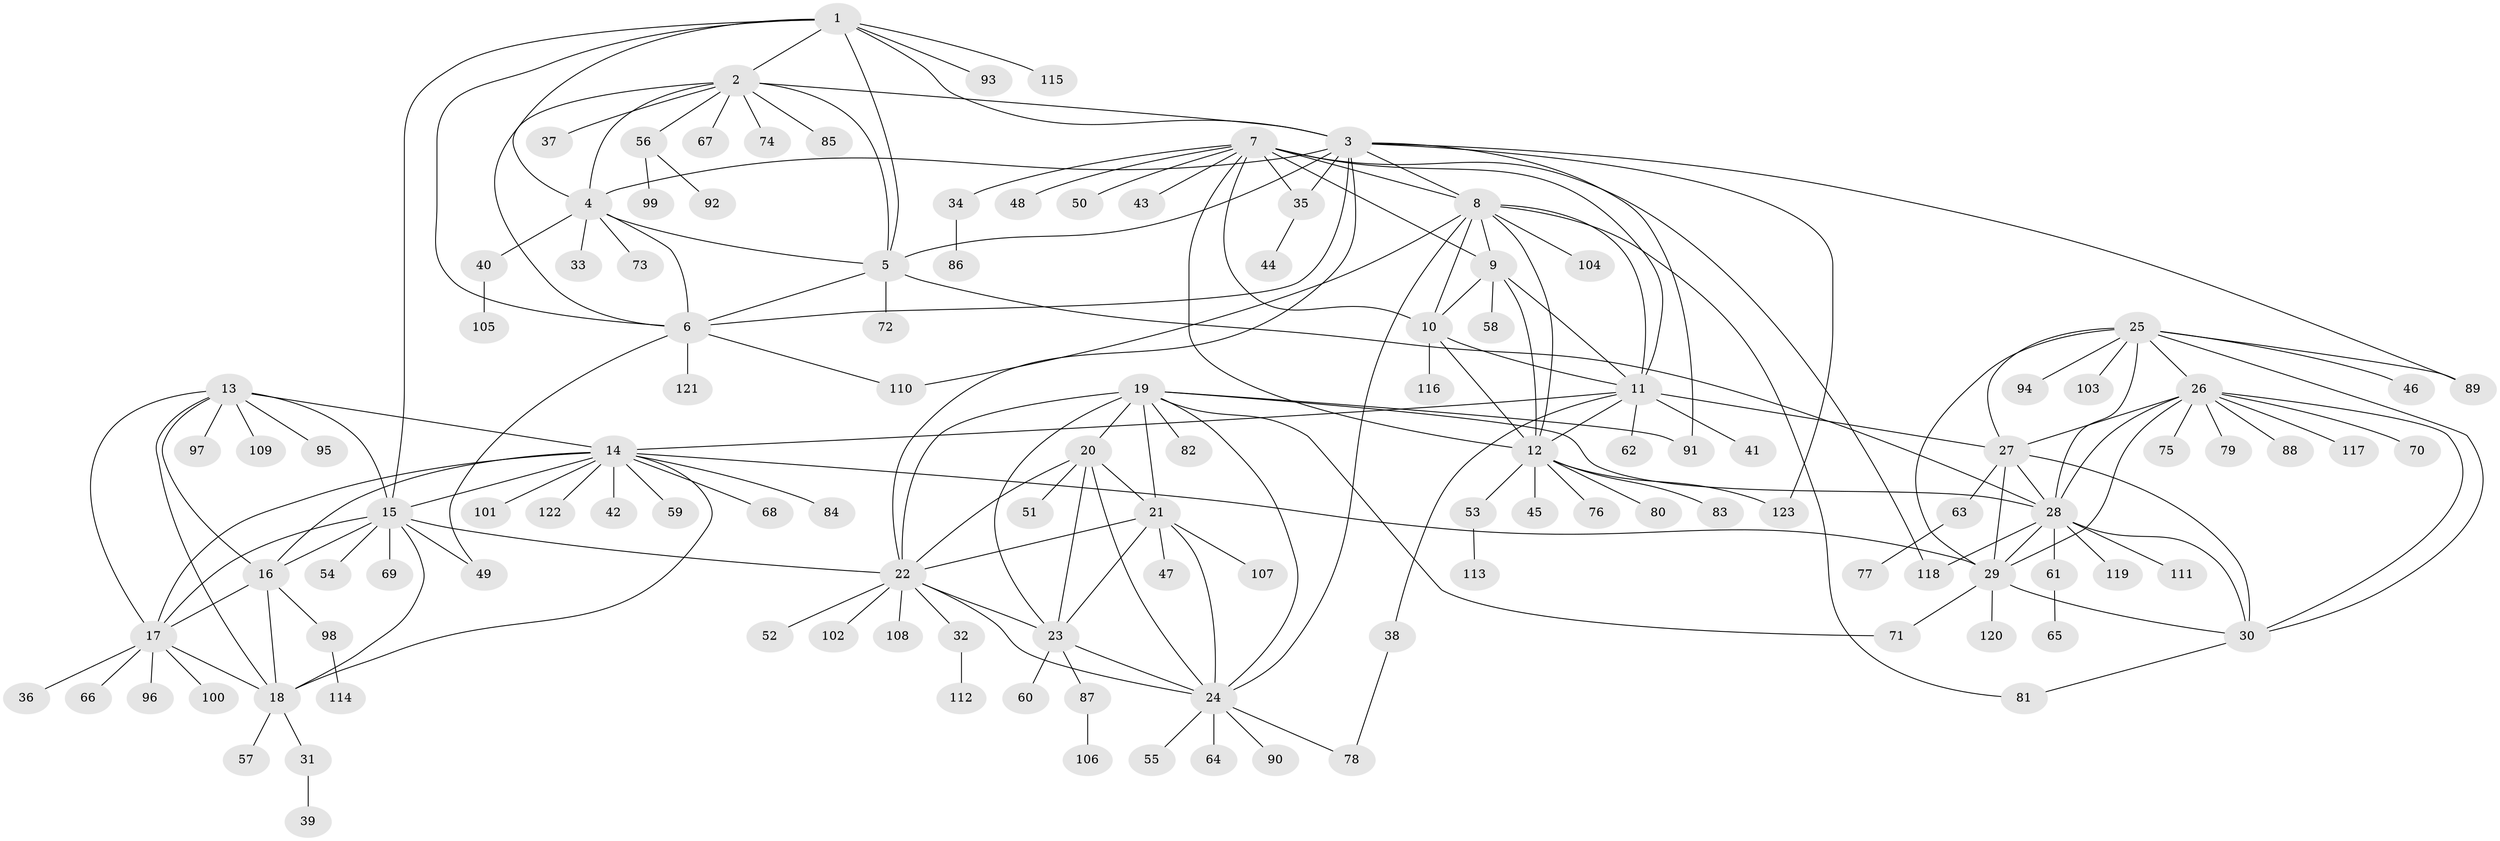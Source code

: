 // Generated by graph-tools (version 1.1) at 2025/11/02/27/25 16:11:32]
// undirected, 123 vertices, 188 edges
graph export_dot {
graph [start="1"]
  node [color=gray90,style=filled];
  1;
  2;
  3;
  4;
  5;
  6;
  7;
  8;
  9;
  10;
  11;
  12;
  13;
  14;
  15;
  16;
  17;
  18;
  19;
  20;
  21;
  22;
  23;
  24;
  25;
  26;
  27;
  28;
  29;
  30;
  31;
  32;
  33;
  34;
  35;
  36;
  37;
  38;
  39;
  40;
  41;
  42;
  43;
  44;
  45;
  46;
  47;
  48;
  49;
  50;
  51;
  52;
  53;
  54;
  55;
  56;
  57;
  58;
  59;
  60;
  61;
  62;
  63;
  64;
  65;
  66;
  67;
  68;
  69;
  70;
  71;
  72;
  73;
  74;
  75;
  76;
  77;
  78;
  79;
  80;
  81;
  82;
  83;
  84;
  85;
  86;
  87;
  88;
  89;
  90;
  91;
  92;
  93;
  94;
  95;
  96;
  97;
  98;
  99;
  100;
  101;
  102;
  103;
  104;
  105;
  106;
  107;
  108;
  109;
  110;
  111;
  112;
  113;
  114;
  115;
  116;
  117;
  118;
  119;
  120;
  121;
  122;
  123;
  1 -- 2;
  1 -- 3;
  1 -- 4;
  1 -- 5;
  1 -- 6;
  1 -- 15;
  1 -- 93;
  1 -- 115;
  2 -- 3;
  2 -- 4;
  2 -- 5;
  2 -- 6;
  2 -- 37;
  2 -- 56;
  2 -- 67;
  2 -- 74;
  2 -- 85;
  3 -- 4;
  3 -- 5;
  3 -- 6;
  3 -- 8;
  3 -- 22;
  3 -- 35;
  3 -- 89;
  3 -- 91;
  3 -- 123;
  4 -- 5;
  4 -- 6;
  4 -- 33;
  4 -- 40;
  4 -- 73;
  5 -- 6;
  5 -- 28;
  5 -- 72;
  6 -- 49;
  6 -- 110;
  6 -- 121;
  7 -- 8;
  7 -- 9;
  7 -- 10;
  7 -- 11;
  7 -- 12;
  7 -- 34;
  7 -- 35;
  7 -- 43;
  7 -- 48;
  7 -- 50;
  7 -- 118;
  8 -- 9;
  8 -- 10;
  8 -- 11;
  8 -- 12;
  8 -- 24;
  8 -- 81;
  8 -- 104;
  8 -- 110;
  9 -- 10;
  9 -- 11;
  9 -- 12;
  9 -- 58;
  10 -- 11;
  10 -- 12;
  10 -- 116;
  11 -- 12;
  11 -- 14;
  11 -- 27;
  11 -- 38;
  11 -- 41;
  11 -- 62;
  12 -- 45;
  12 -- 53;
  12 -- 76;
  12 -- 80;
  12 -- 83;
  12 -- 123;
  13 -- 14;
  13 -- 15;
  13 -- 16;
  13 -- 17;
  13 -- 18;
  13 -- 95;
  13 -- 97;
  13 -- 109;
  14 -- 15;
  14 -- 16;
  14 -- 17;
  14 -- 18;
  14 -- 29;
  14 -- 42;
  14 -- 59;
  14 -- 68;
  14 -- 84;
  14 -- 101;
  14 -- 122;
  15 -- 16;
  15 -- 17;
  15 -- 18;
  15 -- 22;
  15 -- 49;
  15 -- 54;
  15 -- 69;
  16 -- 17;
  16 -- 18;
  16 -- 98;
  17 -- 18;
  17 -- 36;
  17 -- 66;
  17 -- 96;
  17 -- 100;
  18 -- 31;
  18 -- 57;
  19 -- 20;
  19 -- 21;
  19 -- 22;
  19 -- 23;
  19 -- 24;
  19 -- 28;
  19 -- 71;
  19 -- 82;
  19 -- 91;
  20 -- 21;
  20 -- 22;
  20 -- 23;
  20 -- 24;
  20 -- 51;
  21 -- 22;
  21 -- 23;
  21 -- 24;
  21 -- 47;
  21 -- 107;
  22 -- 23;
  22 -- 24;
  22 -- 32;
  22 -- 52;
  22 -- 102;
  22 -- 108;
  23 -- 24;
  23 -- 60;
  23 -- 87;
  24 -- 55;
  24 -- 64;
  24 -- 78;
  24 -- 90;
  25 -- 26;
  25 -- 27;
  25 -- 28;
  25 -- 29;
  25 -- 30;
  25 -- 46;
  25 -- 89;
  25 -- 94;
  25 -- 103;
  26 -- 27;
  26 -- 28;
  26 -- 29;
  26 -- 30;
  26 -- 70;
  26 -- 75;
  26 -- 79;
  26 -- 88;
  26 -- 117;
  27 -- 28;
  27 -- 29;
  27 -- 30;
  27 -- 63;
  28 -- 29;
  28 -- 30;
  28 -- 61;
  28 -- 111;
  28 -- 118;
  28 -- 119;
  29 -- 30;
  29 -- 71;
  29 -- 120;
  30 -- 81;
  31 -- 39;
  32 -- 112;
  34 -- 86;
  35 -- 44;
  38 -- 78;
  40 -- 105;
  53 -- 113;
  56 -- 92;
  56 -- 99;
  61 -- 65;
  63 -- 77;
  87 -- 106;
  98 -- 114;
}
